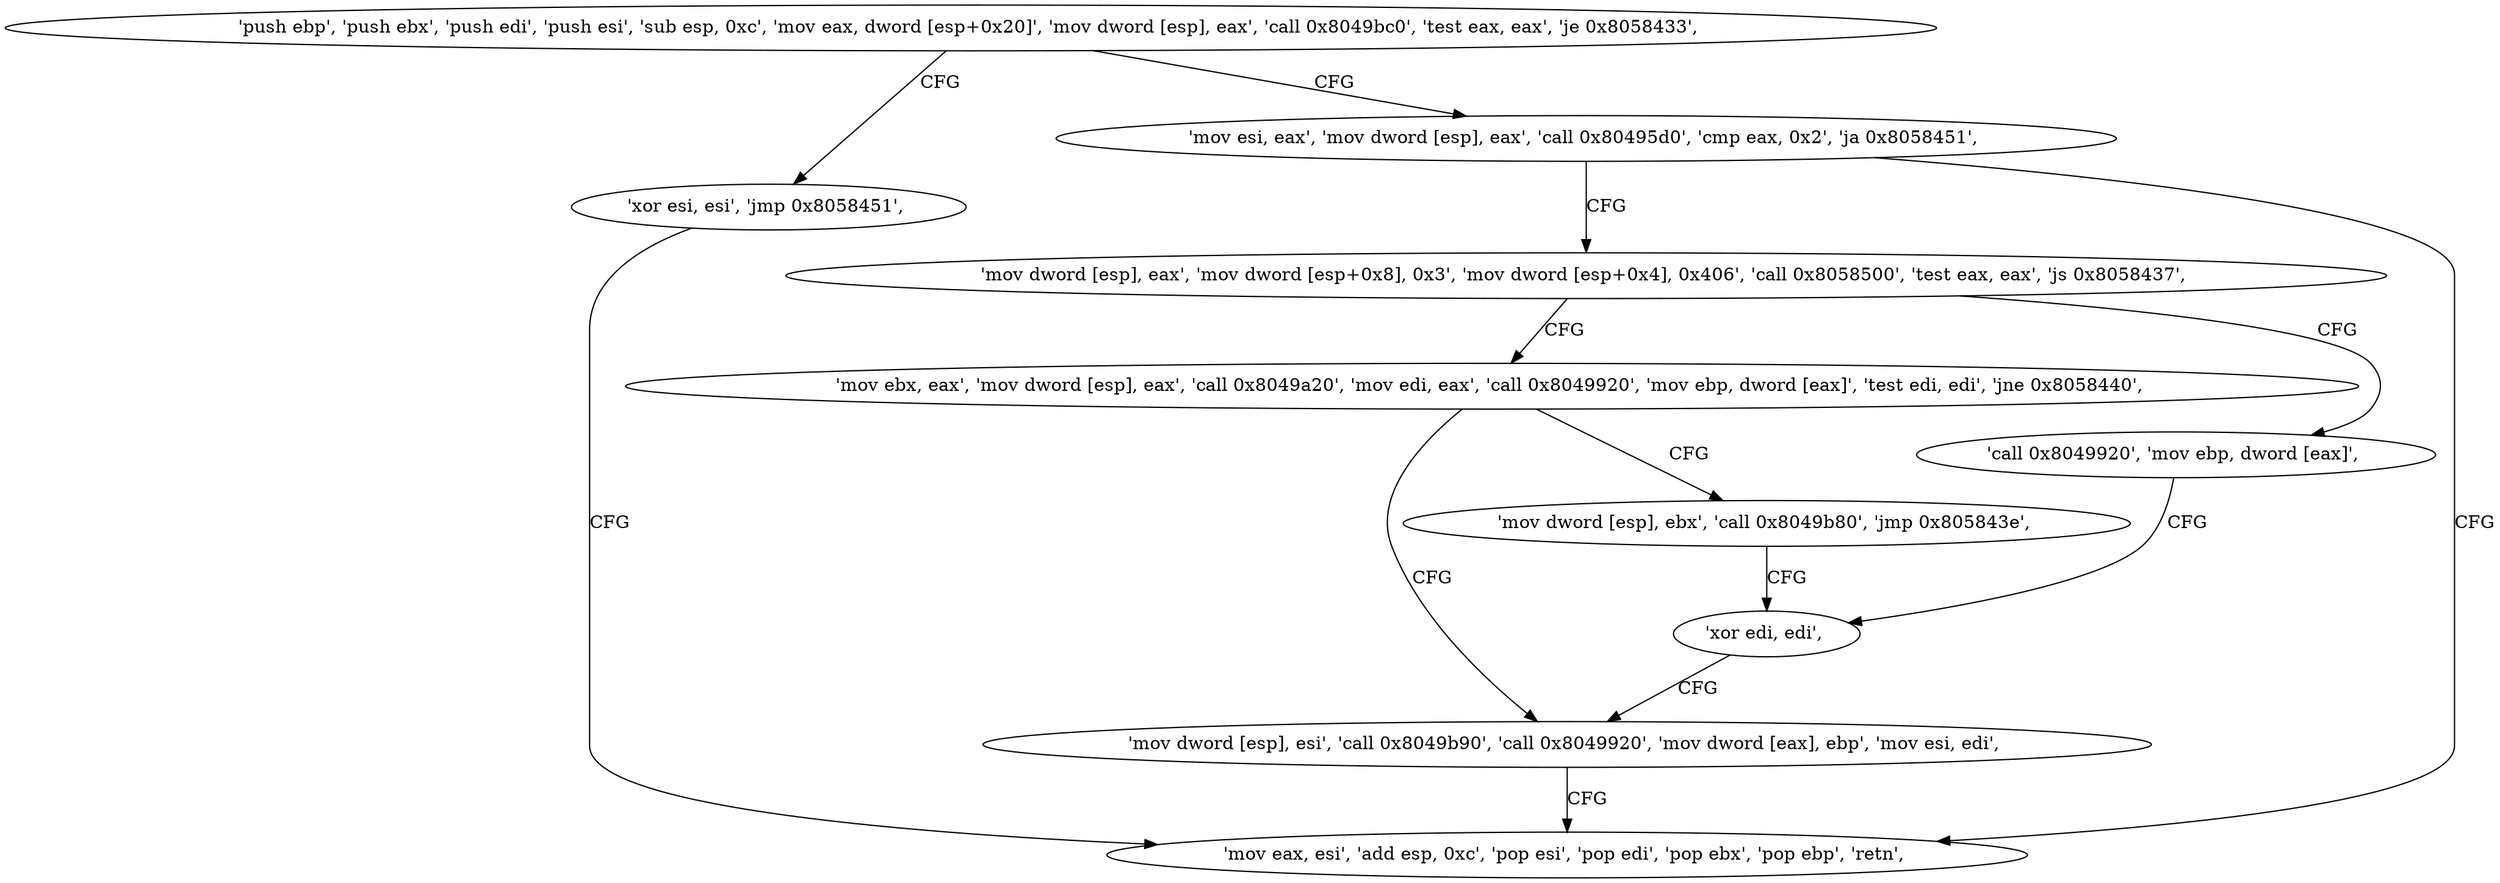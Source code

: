 digraph "func" {
"134579152" [label = "'push ebp', 'push ebx', 'push edi', 'push esi', 'sub esp, 0xc', 'mov eax, dword [esp+0x20]', 'mov dword [esp], eax', 'call 0x8049bc0', 'test eax, eax', 'je 0x8058433', " ]
"134579251" [label = "'xor esi, esi', 'jmp 0x8058451', " ]
"134579175" [label = "'mov esi, eax', 'mov dword [esp], eax', 'call 0x80495d0', 'cmp eax, 0x2', 'ja 0x8058451', " ]
"134579281" [label = "'mov eax, esi', 'add esp, 0xc', 'pop esi', 'pop edi', 'pop ebx', 'pop ebp', 'retn', " ]
"134579190" [label = "'mov dword [esp], eax', 'mov dword [esp+0x8], 0x3', 'mov dword [esp+0x4], 0x406', 'call 0x8058500', 'test eax, eax', 'js 0x8058437', " ]
"134579255" [label = "'call 0x8049920', 'mov ebp, dword [eax]', " ]
"134579218" [label = "'mov ebx, eax', 'mov dword [esp], eax', 'call 0x8049a20', 'mov edi, eax', 'call 0x8049920', 'mov ebp, dword [eax]', 'test edi, edi', 'jne 0x8058440', " ]
"134579262" [label = "'xor edi, edi', " ]
"134579264" [label = "'mov dword [esp], esi', 'call 0x8049b90', 'call 0x8049920', 'mov dword [eax], ebp', 'mov esi, edi', " ]
"134579241" [label = "'mov dword [esp], ebx', 'call 0x8049b80', 'jmp 0x805843e', " ]
"134579152" -> "134579251" [ label = "CFG" ]
"134579152" -> "134579175" [ label = "CFG" ]
"134579251" -> "134579281" [ label = "CFG" ]
"134579175" -> "134579281" [ label = "CFG" ]
"134579175" -> "134579190" [ label = "CFG" ]
"134579190" -> "134579255" [ label = "CFG" ]
"134579190" -> "134579218" [ label = "CFG" ]
"134579255" -> "134579262" [ label = "CFG" ]
"134579218" -> "134579264" [ label = "CFG" ]
"134579218" -> "134579241" [ label = "CFG" ]
"134579262" -> "134579264" [ label = "CFG" ]
"134579264" -> "134579281" [ label = "CFG" ]
"134579241" -> "134579262" [ label = "CFG" ]
}
